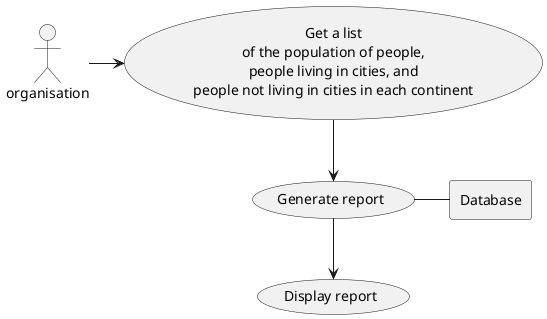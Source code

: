 @startuml
'https://plantuml.com/use-case-diagram

:organisation: as User

rectangle Database

usecase UC1 as "Get a list
of the population of people,
people living in cities, and
people not living in cities in each continent"

usecase Use as "Generate report"

usecase Display as "Display report"

User -> UC1
UC1 --> Use
Use - Database
Use --> Display

@enduml